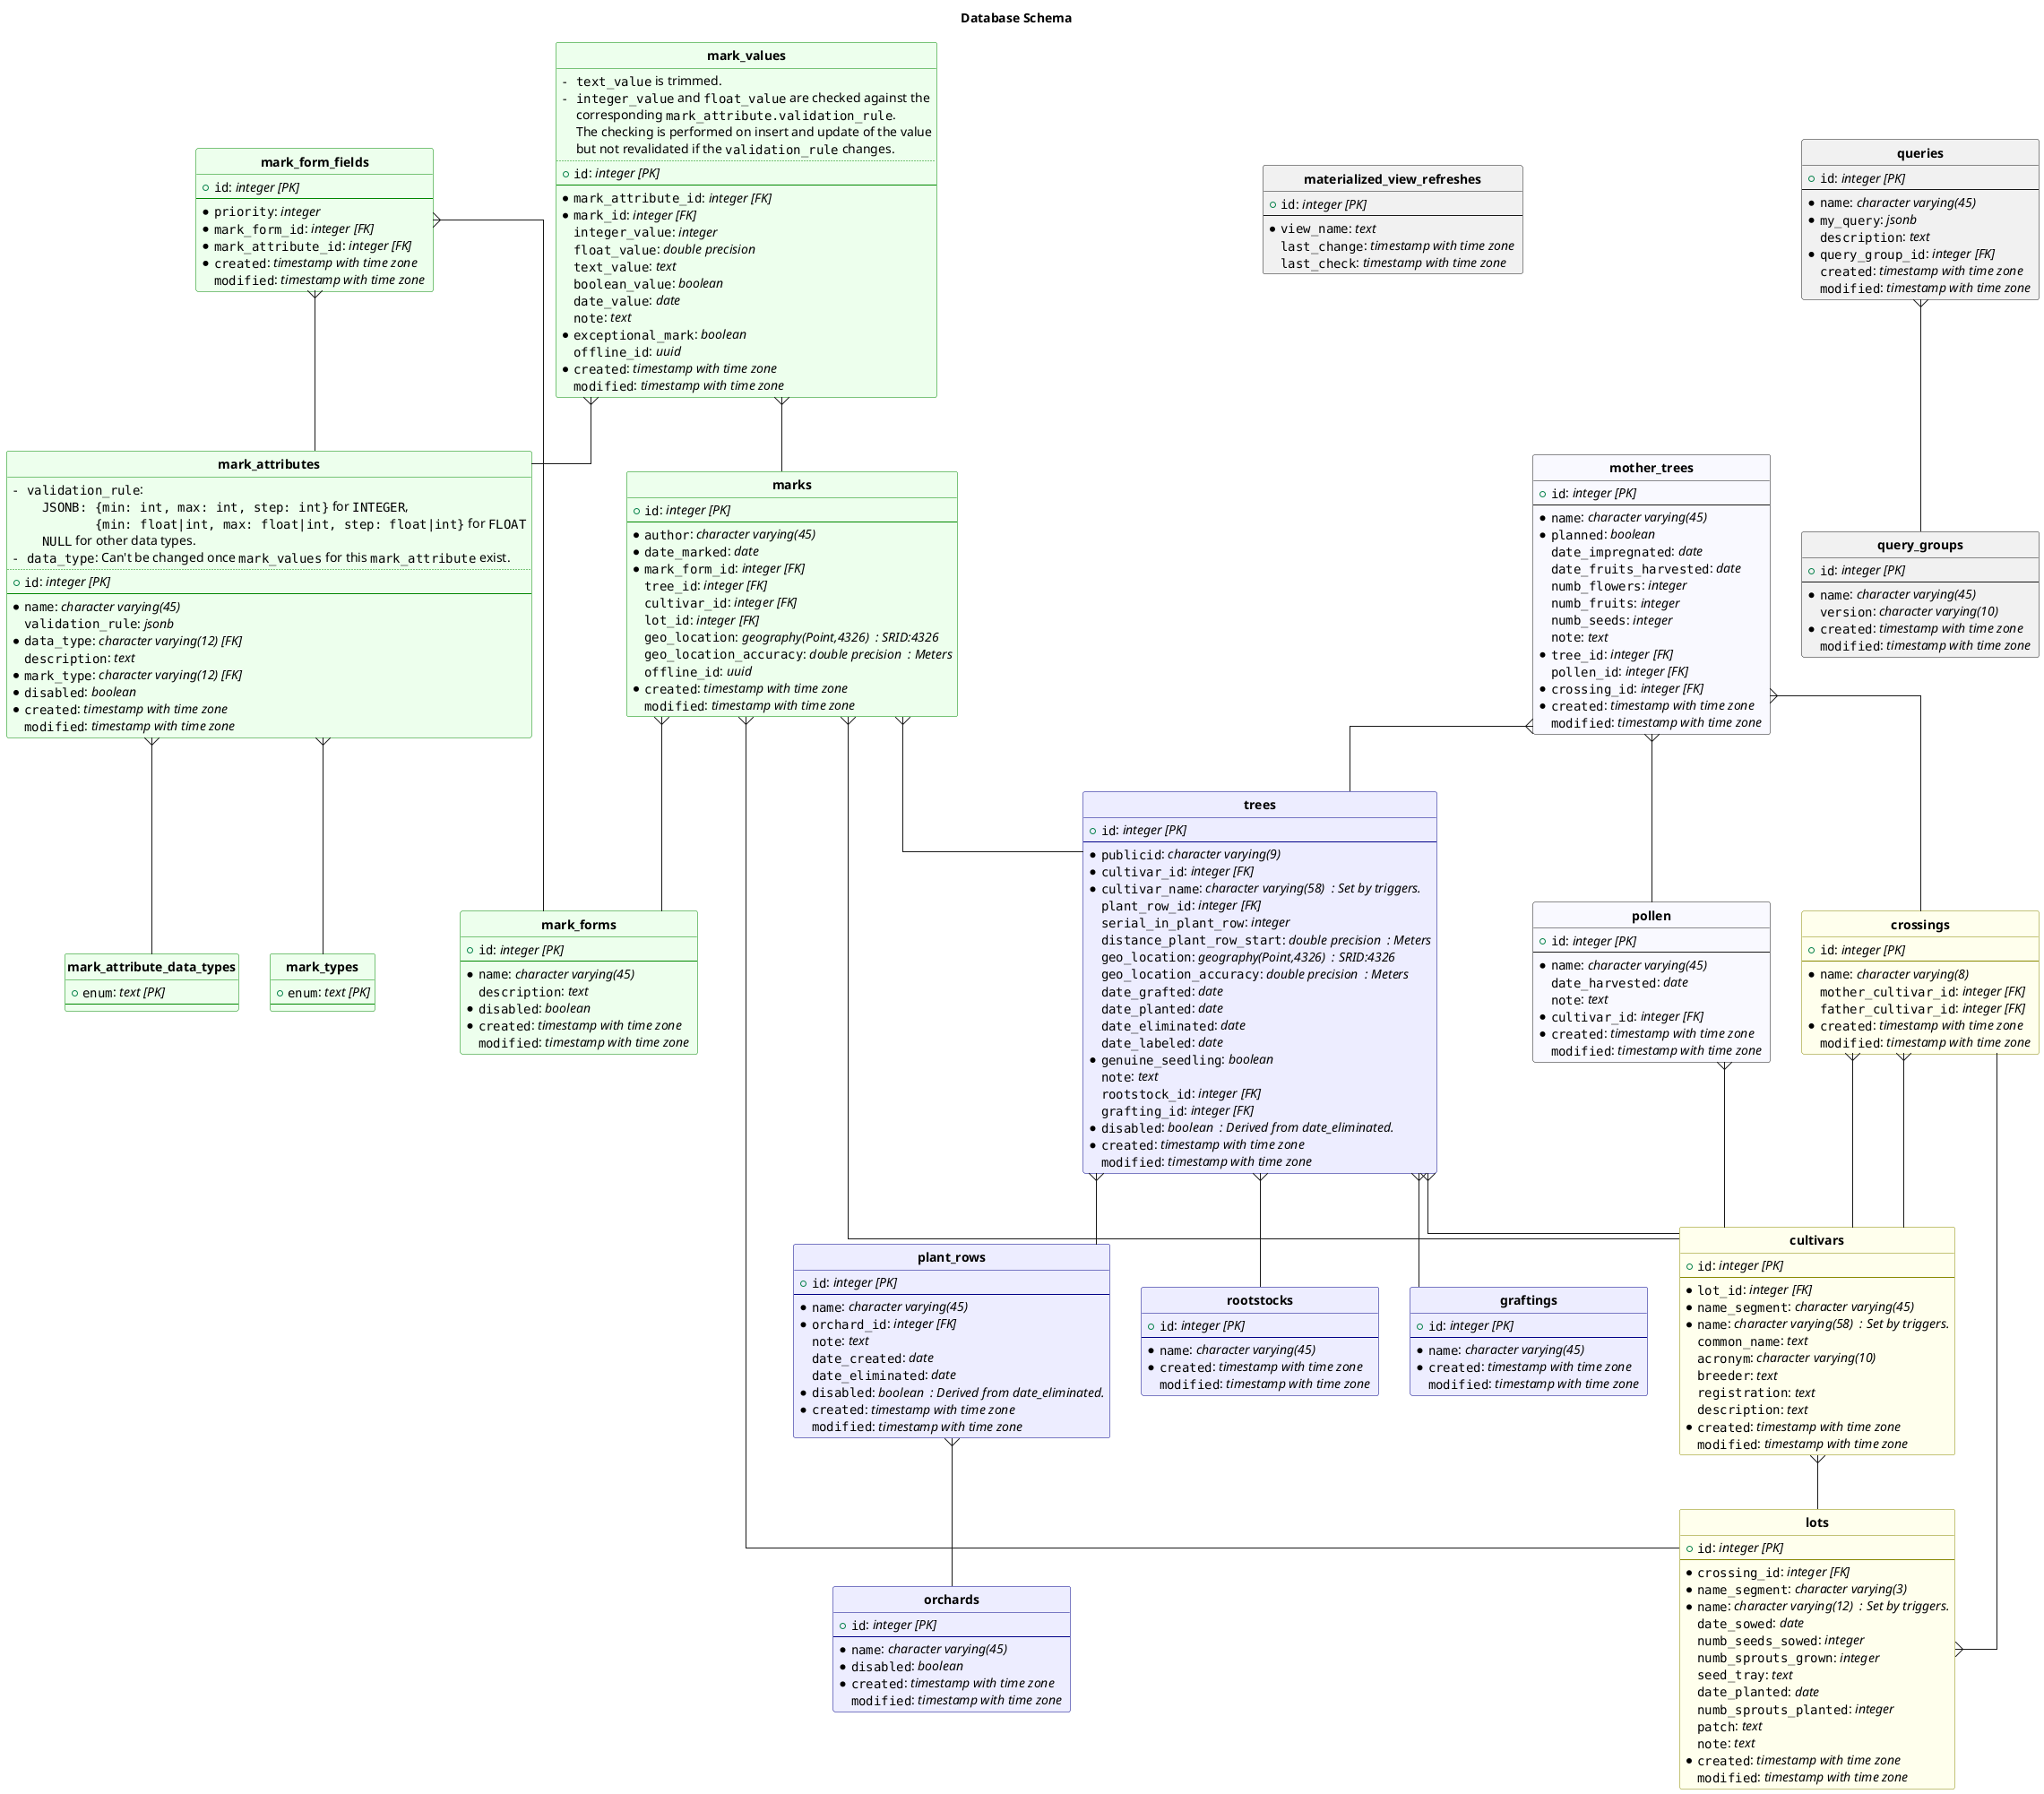 @startuml
title Database Schema
hide circle
skinparam linetype ortho

entity "**crossings**" #ffff0012 ##888800 {
  + ""id"": //integer [PK]//
  --
  *""name"": //character varying(8) //
  ""mother_cultivar_id"": //integer [FK]//
  ""father_cultivar_id"": //integer [FK]//
  *""created"": //timestamp with time zone //
  ""modified"": //timestamp with time zone //
}

entity "**cultivars**" #ffff0012 ##888800 {
  + ""id"": //integer [PK]//
  --
  *""lot_id"": //integer [FK]//
  *""name_segment"": //character varying(45) //
  *""name"": //character varying(58)  : Set by triggers.//
  ""common_name"": //text //
  ""acronym"": //character varying(10) //
  ""breeder"": //text //
  ""registration"": //text //
  ""description"": //text //
  *""created"": //timestamp with time zone //
  ""modified"": //timestamp with time zone //
}

entity "**graftings**" #0000ff12 ##000088 {
  + ""id"": //integer [PK]//
  --
  *""name"": //character varying(45) //
  *""created"": //timestamp with time zone //
  ""modified"": //timestamp with time zone //
}

entity "**lots**" #ffff0012 ##888800 {
  + ""id"": //integer [PK]//
  --
  *""crossing_id"": //integer [FK]//
  *""name_segment"": //character varying(3) //
  *""name"": //character varying(12)  : Set by triggers.//
  ""date_sowed"": //date //
  ""numb_seeds_sowed"": //integer //
  ""numb_sprouts_grown"": //integer //
  ""seed_tray"": //text //
  ""date_planted"": //date //
  ""numb_sprouts_planted"": //integer //
  ""patch"": //text //
  ""note"": //text //
  *""created"": //timestamp with time zone //
  ""modified"": //timestamp with time zone //
}

entity "**mark_attribute_data_types**" #00ff0012 ##008800 {
  + ""enum"": //text [PK]//
  --
}

entity "**mark_attributes**" #00ff0012 ##008800 {
  ""- validation_rule"":\n""    JSONB: {min: int, max: int, step: int}"" for ""INTEGER"",\n""           {min: float|int, max: float|int, step: float|int}"" for ""FLOAT""\n""    NULL"" for other data types.\n""- data_type"": Can&#39;t be changed once ""mark_values"" for this ""mark_attribute"" exist.
  ..
  + ""id"": //integer [PK]//
  --
  *""name"": //character varying(45) //
  ""validation_rule"": //jsonb //
  *""data_type"": //character varying(12) [FK]//
  ""description"": //text //
  *""mark_type"": //character varying(12) [FK]//
  *""disabled"": //boolean //
  *""created"": //timestamp with time zone //
  ""modified"": //timestamp with time zone //
}

entity "**mark_form_fields**" #00ff0012 ##008800 {
  + ""id"": //integer [PK]//
  --
  *""priority"": //integer //
  *""mark_form_id"": //integer [FK]//
  *""mark_attribute_id"": //integer [FK]//
  *""created"": //timestamp with time zone //
  ""modified"": //timestamp with time zone //
}

entity "**mark_forms**" #00ff0012 ##008800 {
  + ""id"": //integer [PK]//
  --
  *""name"": //character varying(45) //
  ""description"": //text //
  *""disabled"": //boolean //
  *""created"": //timestamp with time zone //
  ""modified"": //timestamp with time zone //
}

entity "**mark_types**" #00ff0012 ##008800 {
  + ""enum"": //text [PK]//
  --
}

entity "**mark_values**" #00ff0012 ##008800 {
  ""- text_value"" is trimmed.\n""- integer_value"" and ""float_value"" are checked against the\n""  ""corresponding ""mark_attribute.validation_rule"".\n""  ""The checking is performed on insert and update of the value\n""  ""but not revalidated if the ""validation_rule"" changes.
  ..
  + ""id"": //integer [PK]//
  --
  *""mark_attribute_id"": //integer [FK]//
  *""mark_id"": //integer [FK]//
  ""integer_value"": //integer //
  ""float_value"": //double precision //
  ""text_value"": //text //
  ""boolean_value"": //boolean //
  ""date_value"": //date //
  ""note"": //text //
  *""exceptional_mark"": //boolean //
  ""offline_id"": //uuid //
  *""created"": //timestamp with time zone //
  ""modified"": //timestamp with time zone //
}

entity "**marks**" #00ff0012 ##008800 {
  + ""id"": //integer [PK]//
  --
  *""author"": //character varying(45) //
  *""date_marked"": //date //
  *""mark_form_id"": //integer [FK]//
  ""tree_id"": //integer [FK]//
  ""cultivar_id"": //integer [FK]//
  ""lot_id"": //integer [FK]//
  ""geo_location"": //geography(Point,4326)  : SRID:4326//
  ""geo_location_accuracy"": //double precision  : Meters//
  ""offline_id"": //uuid //
  *""created"": //timestamp with time zone //
  ""modified"": //timestamp with time zone //
}

entity "**materialized_view_refreshes**" {
  + ""id"": //integer [PK]//
  --
  *""view_name"": //text //
  ""last_change"": //timestamp with time zone //
  ""last_check"": //timestamp with time zone //
}

entity "**mother_trees**" #0000ff06 {
  + ""id"": //integer [PK]//
  --
  *""name"": //character varying(45) //
  *""planned"": //boolean //
  ""date_impregnated"": //date //
  ""date_fruits_harvested"": //date //
  ""numb_flowers"": //integer //
  ""numb_fruits"": //integer //
  ""numb_seeds"": //integer //
  ""note"": //text //
  *""tree_id"": //integer [FK]//
  ""pollen_id"": //integer [FK]//
  *""crossing_id"": //integer [FK]//
  *""created"": //timestamp with time zone //
  ""modified"": //timestamp with time zone //
}

entity "**orchards**" #0000ff12 ##000088 {
  + ""id"": //integer [PK]//
  --
  *""name"": //character varying(45) //
  *""disabled"": //boolean //
  *""created"": //timestamp with time zone //
  ""modified"": //timestamp with time zone //
}

entity "**plant_rows**" #0000ff12 ##000088 {
  + ""id"": //integer [PK]//
  --
  *""name"": //character varying(45) //
  *""orchard_id"": //integer [FK]//
  ""note"": //text //
  ""date_created"": //date //
  ""date_eliminated"": //date //
  *""disabled"": //boolean  : Derived from date_eliminated.//
  *""created"": //timestamp with time zone //
  ""modified"": //timestamp with time zone //
}

entity "**pollen**" #0000ff06 {
  + ""id"": //integer [PK]//
  --
  *""name"": //character varying(45) //
  ""date_harvested"": //date //
  ""note"": //text //
  *""cultivar_id"": //integer [FK]//
  *""created"": //timestamp with time zone //
  ""modified"": //timestamp with time zone //
}

entity "**queries**" {
  + ""id"": //integer [PK]//
  --
  *""name"": //character varying(45) //
  *""my_query"": //jsonb //
  ""description"": //text //
  *""query_group_id"": //integer [FK]//
  ""created"": //timestamp with time zone //
  ""modified"": //timestamp with time zone //
}

entity "**query_groups**" {
  + ""id"": //integer [PK]//
  --
  *""name"": //character varying(45) //
  ""version"": //character varying(10) //
  *""created"": //timestamp with time zone //
  ""modified"": //timestamp with time zone //
}

entity "**rootstocks**" #0000ff12 ##000088 {
  + ""id"": //integer [PK]//
  --
  *""name"": //character varying(45) //
  *""created"": //timestamp with time zone //
  ""modified"": //timestamp with time zone //
}

entity "**trees**" #0000ff12 ##000088 {
  + ""id"": //integer [PK]//
  --
  *""publicid"": //character varying(9) //
  *""cultivar_id"": //integer [FK]//
  *""cultivar_name"": //character varying(58)  : Set by triggers.//
  ""plant_row_id"": //integer [FK]//
  ""serial_in_plant_row"": //integer //
  ""distance_plant_row_start"": //double precision  : Meters//
  ""geo_location"": //geography(Point,4326)  : SRID:4326//
  ""geo_location_accuracy"": //double precision  : Meters//
  ""date_grafted"": //date //
  ""date_planted"": //date //
  ""date_eliminated"": //date //
  ""date_labeled"": //date //
  *""genuine_seedling"": //boolean //
  ""note"": //text //
  ""rootstock_id"": //integer [FK]//
  ""grafting_id"": //integer [FK]//
  *""disabled"": //boolean  : Derived from date_eliminated.//
  *""created"": //timestamp with time zone //
  ""modified"": //timestamp with time zone //
}

"**crossings**"   }--  "**cultivars**"

"**crossings**"   }--  "**cultivars**"

"**cultivars**"   }--  "**lots**"

"**lots**"   }--  "**crossings**"

"**mark_attributes**"   }--  "**mark_attribute_data_types**"

"**mark_attributes**"   }--  "**mark_types**"

"**mark_form_fields**"   }--  "**mark_attributes**"

"**mark_form_fields**"   }--  "**mark_forms**"

"**mark_values**"   }--  "**mark_attributes**"

"**mark_values**"   }--  "**marks**"

"**marks**"   }--  "**cultivars**"

"**marks**"   }--  "**lots**"

"**marks**"   }--  "**mark_forms**"

"**marks**"   }--  "**trees**"

"**mother_trees**"   }--  "**crossings**"

"**mother_trees**"   }--  "**pollen**"

"**mother_trees**"   }--  "**trees**"

"**plant_rows**"   }--  "**orchards**"

"**pollen**"   }--  "**cultivars**"

"**queries**"   }--  "**query_groups**"

"**trees**"   }--  "**cultivars**"

"**trees**"   }--  "**graftings**"

"**trees**"   }--  "**plant_rows**"

"**trees**"   }--  "**rootstocks**"
@enduml
